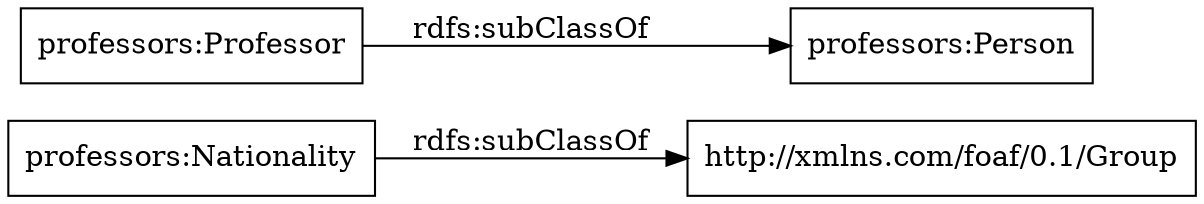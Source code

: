 digraph ar2dtool_diagram { 
rankdir=LR;
size="1000"
node [shape = rectangle, color="black"]; "http://xmlns.com/foaf/0.1/Group" "professors:Professor" "professors:Person" "professors:Nationality" ; /*classes style*/
	"professors:Professor" -> "professors:Person" [ label = "rdfs:subClassOf" ];
	"professors:Nationality" -> "http://xmlns.com/foaf/0.1/Group" [ label = "rdfs:subClassOf" ];

}
